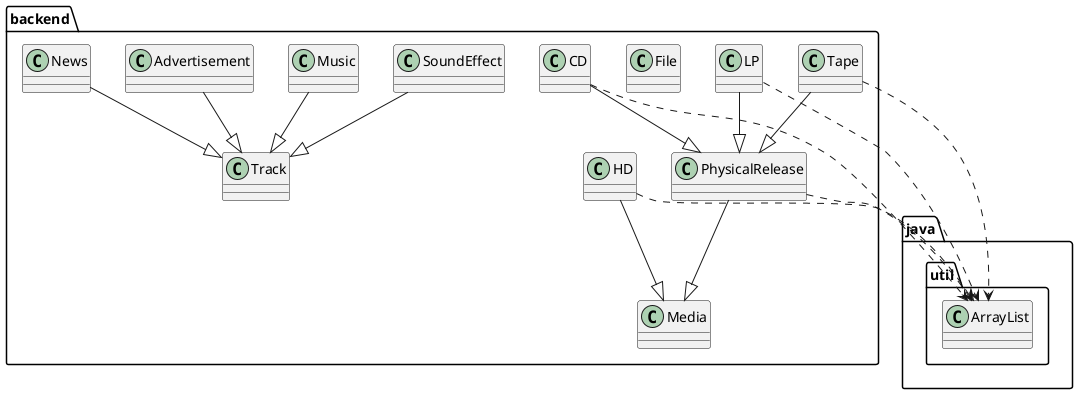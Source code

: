 @startuml
class backend.Advertisement
class backend.CD
class backend.File
class backend.HD
class backend.LP
class backend.Media
class backend.Music
class backend.News
class backend.PhysicalRelease
class backend.SoundEffect
class backend.Tape
class backend.Track
class java.util.ArrayList
backend.Advertisement --|> backend.Track
backend.CD --|> backend.PhysicalRelease
backend.CD ..> java.util.ArrayList
backend.HD --|> backend.Media
backend.HD ..> java.util.ArrayList
backend.LP --|> backend.PhysicalRelease
backend.LP ..> java.util.ArrayList
backend.Music --|> backend.Track
backend.News --|> backend.Track
backend.PhysicalRelease --|> backend.Media
backend.PhysicalRelease ..> java.util.ArrayList
backend.SoundEffect --|> backend.Track
backend.Tape --|> backend.PhysicalRelease
backend.Tape ..> java.util.ArrayList
@enduml
